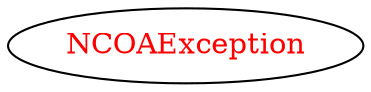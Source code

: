 digraph dependencyGraph {
 concentrate=true;
 ranksep="2.0";
 rankdir="LR"; 
 splines="ortho";
"NCOAException" [fontcolor="red"];
}